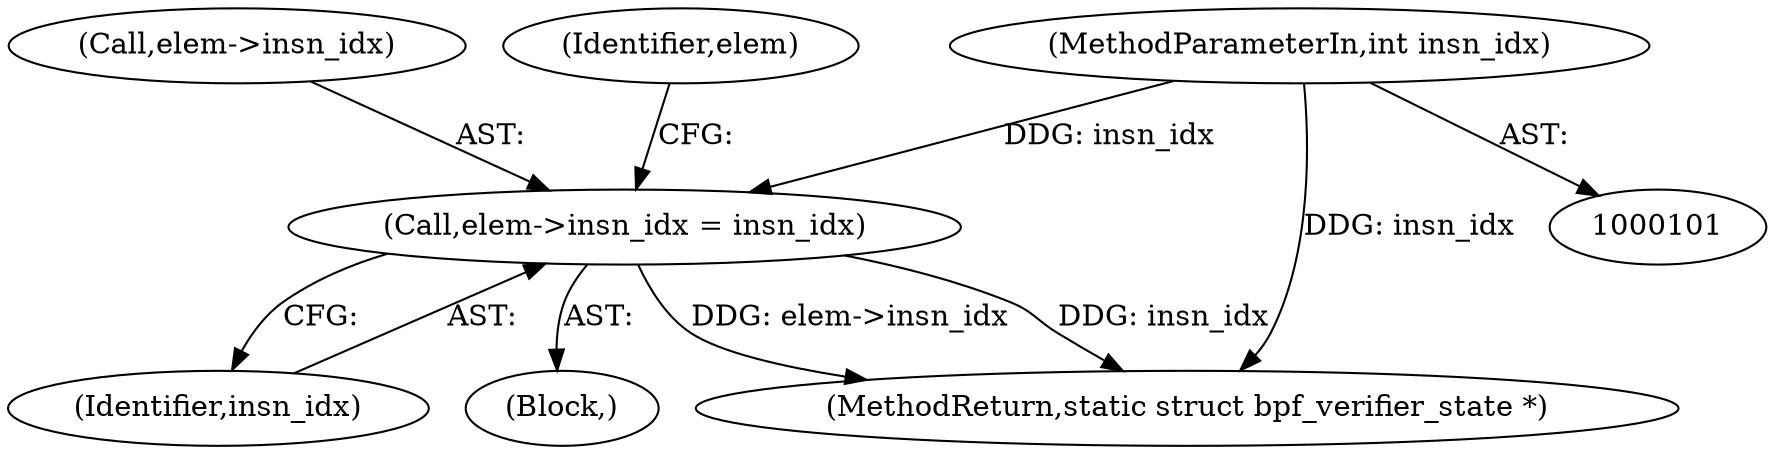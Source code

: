 digraph "1_linux_979d63d50c0c0f7bc537bf821e056cc9fe5abd38_4@del" {
"1000103" [label="(MethodParameterIn,int insn_idx)"];
"1000124" [label="(Call,elem->insn_idx = insn_idx)"];
"1000103" [label="(MethodParameterIn,int insn_idx)"];
"1000125" [label="(Call,elem->insn_idx)"];
"1000124" [label="(Call,elem->insn_idx = insn_idx)"];
"1000128" [label="(Identifier,insn_idx)"];
"1000105" [label="(Block,)"];
"1000131" [label="(Identifier,elem)"];
"1000196" [label="(MethodReturn,static struct bpf_verifier_state *)"];
"1000103" -> "1000101"  [label="AST: "];
"1000103" -> "1000196"  [label="DDG: insn_idx"];
"1000103" -> "1000124"  [label="DDG: insn_idx"];
"1000124" -> "1000105"  [label="AST: "];
"1000124" -> "1000128"  [label="CFG: "];
"1000125" -> "1000124"  [label="AST: "];
"1000128" -> "1000124"  [label="AST: "];
"1000131" -> "1000124"  [label="CFG: "];
"1000124" -> "1000196"  [label="DDG: elem->insn_idx"];
"1000124" -> "1000196"  [label="DDG: insn_idx"];
}
